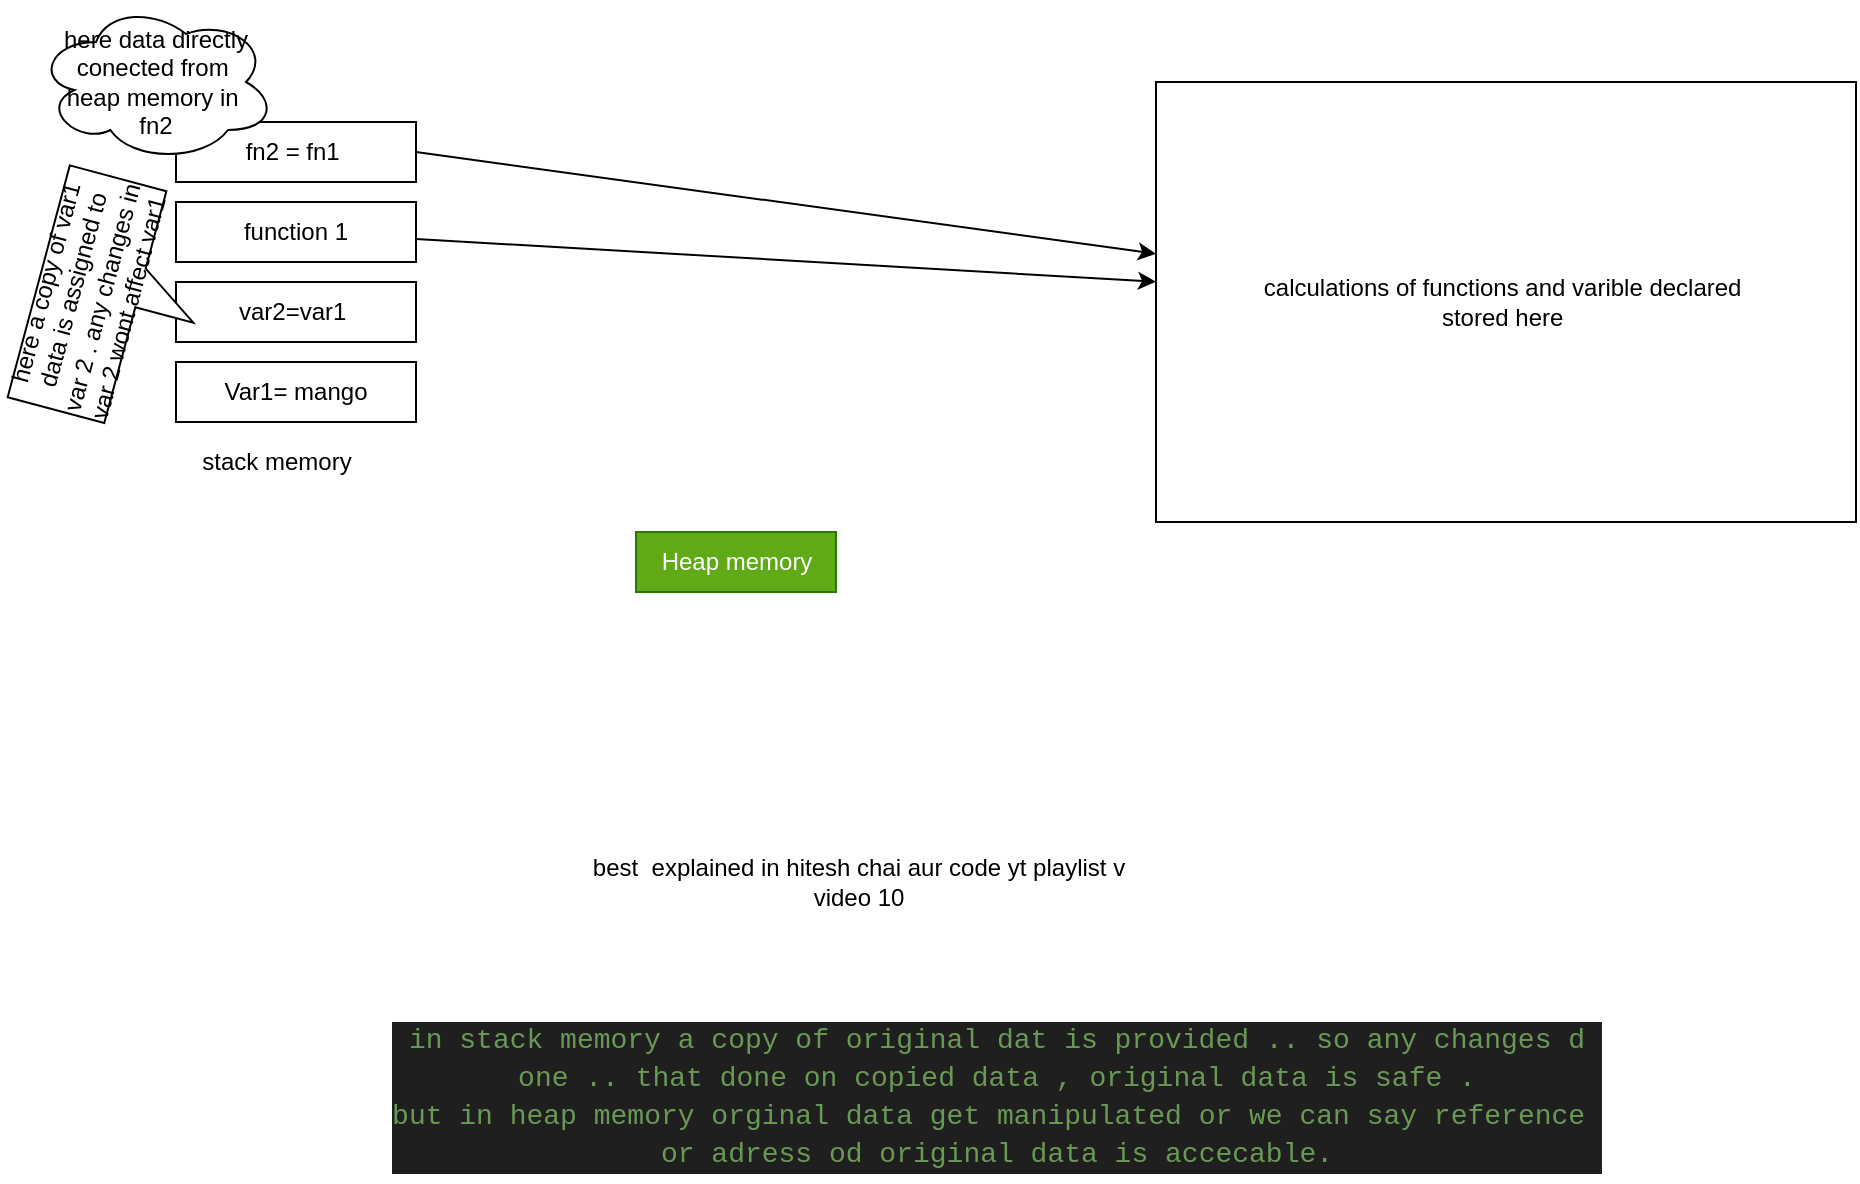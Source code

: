 <mxfile>
    <diagram id="EDLxvKR-YuKUM5YsBbpX" name="Page-1">
        <mxGraphModel dx="149" dy="456" grid="1" gridSize="10" guides="1" tooltips="1" connect="1" arrows="1" fold="1" page="1" pageScale="1" pageWidth="1100" pageHeight="850" math="0" shadow="0">
            <root>
                <mxCell id="0"/>
                <mxCell id="1" parent="0"/>
                <mxCell id="2" value="Var1= mango" style="rounded=0;whiteSpace=wrap;html=1;strokeWidth=1;" parent="1" vertex="1">
                    <mxGeometry x="120" y="200" width="120" height="30" as="geometry"/>
                </mxCell>
                <mxCell id="3" value="var2=var1&amp;nbsp;" style="rounded=0;whiteSpace=wrap;html=1;strokeWidth=1;" parent="1" vertex="1">
                    <mxGeometry x="120" y="160" width="120" height="30" as="geometry"/>
                </mxCell>
                <mxCell id="11" style="edgeStyle=none;html=1;strokeWidth=1;" parent="1" source="4" target="7" edge="1">
                    <mxGeometry relative="1" as="geometry"/>
                </mxCell>
                <mxCell id="4" value="function 1" style="rounded=0;whiteSpace=wrap;html=1;strokeWidth=1;" parent="1" vertex="1">
                    <mxGeometry x="120" y="120" width="120" height="30" as="geometry"/>
                </mxCell>
                <mxCell id="12" style="edgeStyle=none;html=1;exitX=1;exitY=0.5;exitDx=0;exitDy=0;strokeWidth=1;" parent="1" source="5" target="7" edge="1">
                    <mxGeometry relative="1" as="geometry"/>
                </mxCell>
                <mxCell id="5" value="fn2 = fn1&amp;nbsp;" style="rounded=0;whiteSpace=wrap;html=1;strokeWidth=1;" parent="1" vertex="1">
                    <mxGeometry x="120" y="80" width="120" height="30" as="geometry"/>
                </mxCell>
                <mxCell id="6" value="stack memory" style="text;html=1;align=center;verticalAlign=middle;resizable=0;points=[];autosize=1;strokeWidth=1;" parent="1" vertex="1">
                    <mxGeometry x="120" y="235" width="100" height="30" as="geometry"/>
                </mxCell>
                <mxCell id="7" value="calculations of functions and varible declared&amp;nbsp;&lt;br&gt;stored here&amp;nbsp;" style="whiteSpace=wrap;html=1;strokeWidth=1;" parent="1" vertex="1">
                    <mxGeometry x="610" y="60" width="350" height="220" as="geometry"/>
                </mxCell>
                <mxCell id="8" value="Heap memory" style="text;html=1;align=center;verticalAlign=middle;resizable=0;points=[];autosize=1;strokeWidth=1;fillColor=#60a917;fontColor=#ffffff;strokeColor=#2D7600;" parent="1" vertex="1">
                    <mxGeometry x="350" y="285" width="100" height="30" as="geometry"/>
                </mxCell>
                <mxCell id="9" value="here a copy of var1 data is assigned to var 2 . any changes in var 2 wont affect var1&amp;nbsp;&lt;br&gt;" style="shape=callout;whiteSpace=wrap;html=1;perimeter=calloutPerimeter;rotation=-75;strokeWidth=1;" parent="1" vertex="1">
                    <mxGeometry x="30" y="130" width="120" height="80" as="geometry"/>
                </mxCell>
                <mxCell id="13" value="here data directly&lt;br&gt;conected from&amp;nbsp;&lt;br&gt;heap memory in&amp;nbsp;&lt;br&gt;fn2" style="ellipse;shape=cloud;whiteSpace=wrap;html=1;strokeWidth=1;" parent="1" vertex="1">
                    <mxGeometry x="50" y="20" width="120" height="80" as="geometry"/>
                </mxCell>
                <mxCell id="17" value="&lt;br&gt;&lt;div style=&quot;color: rgb(204, 204, 204); background-color: rgb(31, 31, 31); font-family: Consolas, &amp;quot;Courier New&amp;quot;, monospace; font-weight: normal; font-size: 14px; line-height: 19px;&quot;&gt;&lt;div&gt;&lt;span style=&quot;color: #6a9955;&quot;&gt;in stack memory a copy of original dat is provided .. so any changes d&lt;/span&gt;&lt;/div&gt;&lt;div&gt;&lt;span style=&quot;color: #6a9955;&quot;&gt;one .. that done on copied data , original data is safe .&lt;/span&gt;&lt;/div&gt;&lt;div&gt;&lt;span style=&quot;color: #6a9955;&quot;&gt;but in heap memory orginal data get manipulated or we can say reference&amp;nbsp;&lt;/span&gt;&lt;/div&gt;&lt;div&gt;&lt;span style=&quot;color: #6a9955;&quot;&gt;or adress od original data is accecable.&lt;/span&gt;&lt;/div&gt;&lt;/div&gt;" style="text;html=1;align=center;verticalAlign=middle;resizable=0;points=[];autosize=1;strokeWidth=1;" parent="1" vertex="1">
                    <mxGeometry x="240" y="510" width="580" height="100" as="geometry"/>
                </mxCell>
                <mxCell id="19" value="best&amp;nbsp; explained in hitesh chai aur code yt playlist v&lt;br&gt;video 10" style="text;html=1;align=center;verticalAlign=middle;resizable=0;points=[];autosize=1;strokeColor=none;fillColor=none;" parent="1" vertex="1">
                    <mxGeometry x="316" y="440" width="290" height="40" as="geometry"/>
                </mxCell>
            </root>
        </mxGraphModel>
    </diagram>
</mxfile>